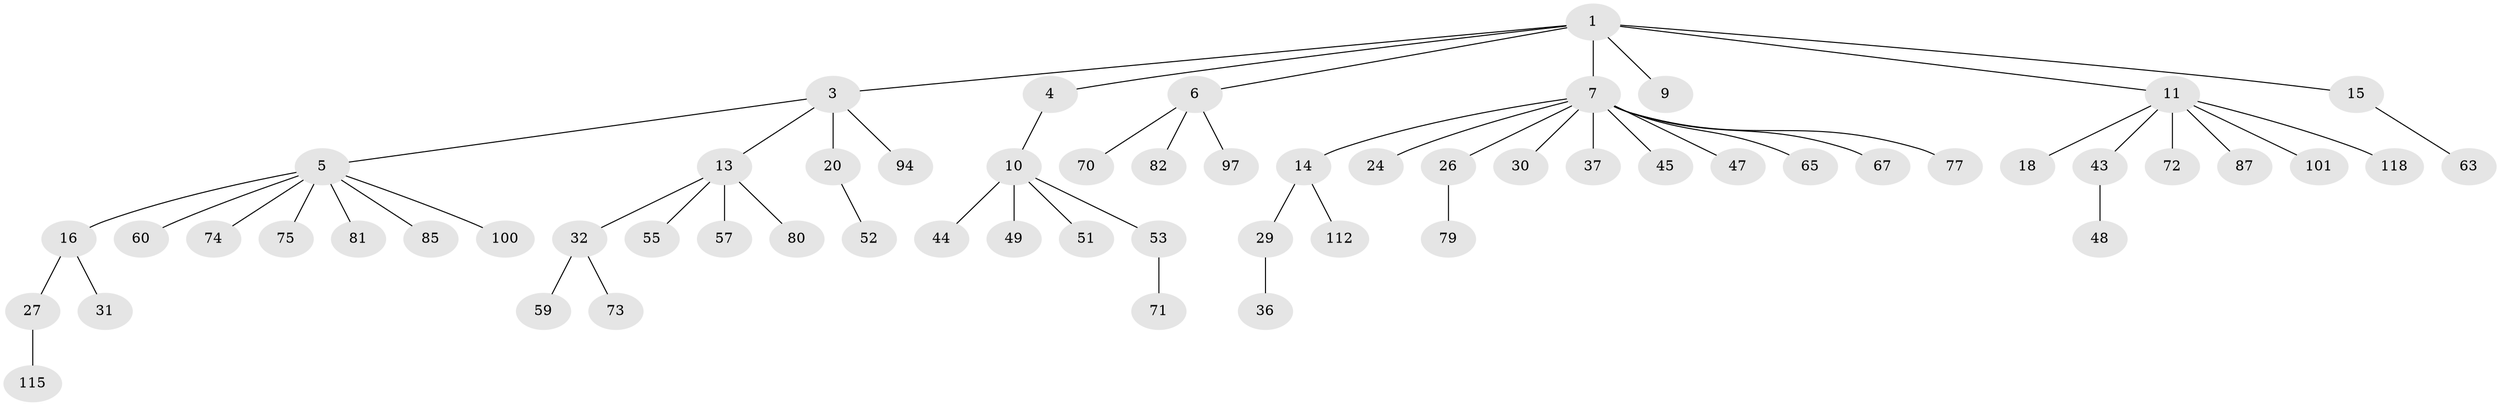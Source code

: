 // original degree distribution, {4: 0.06611570247933884, 5: 0.049586776859504134, 2: 0.2396694214876033, 3: 0.1322314049586777, 6: 0.01652892561983471, 1: 0.49586776859504134}
// Generated by graph-tools (version 1.1) at 2025/15/03/09/25 04:15:30]
// undirected, 60 vertices, 59 edges
graph export_dot {
graph [start="1"]
  node [color=gray90,style=filled];
  1 [super="+2"];
  3;
  4;
  5 [super="+38+22+8"];
  6 [super="+35+46"];
  7 [super="+89+19+17"];
  9 [super="+66"];
  10 [super="+28+121+61+25+84"];
  11 [super="+12+54"];
  13 [super="+69"];
  14;
  15;
  16;
  18 [super="+78"];
  20;
  24;
  26 [super="+102"];
  27 [super="+40+90"];
  29;
  30;
  31 [super="+56+50+83"];
  32;
  36;
  37;
  43;
  44 [super="+58+116"];
  45 [super="+107"];
  47;
  48;
  49;
  51 [super="+110"];
  52 [super="+103"];
  53 [super="+92"];
  55 [super="+91+68"];
  57;
  59 [super="+62"];
  60;
  63 [super="+111"];
  65;
  67;
  70;
  71;
  72;
  73;
  74;
  75 [super="+99"];
  77;
  79;
  80;
  81;
  82;
  85;
  87 [super="+104"];
  94;
  97;
  100;
  101;
  112;
  115;
  118;
  1 -- 3;
  1 -- 4;
  1 -- 11;
  1 -- 6;
  1 -- 7;
  1 -- 9;
  1 -- 15;
  3 -- 5;
  3 -- 13;
  3 -- 20;
  3 -- 94;
  4 -- 10;
  5 -- 74;
  5 -- 81;
  5 -- 85;
  5 -- 60;
  5 -- 16;
  5 -- 75;
  5 -- 100;
  6 -- 97;
  6 -- 70;
  6 -- 82;
  7 -- 14;
  7 -- 77;
  7 -- 67;
  7 -- 37;
  7 -- 65;
  7 -- 24;
  7 -- 26;
  7 -- 45;
  7 -- 30;
  7 -- 47;
  10 -- 51;
  10 -- 49;
  10 -- 44;
  10 -- 53;
  11 -- 43;
  11 -- 18;
  11 -- 118;
  11 -- 72;
  11 -- 101;
  11 -- 87;
  13 -- 32;
  13 -- 55;
  13 -- 57;
  13 -- 80;
  14 -- 29;
  14 -- 112;
  15 -- 63;
  16 -- 27;
  16 -- 31;
  20 -- 52;
  26 -- 79;
  27 -- 115;
  29 -- 36;
  32 -- 59;
  32 -- 73;
  43 -- 48;
  53 -- 71;
}
